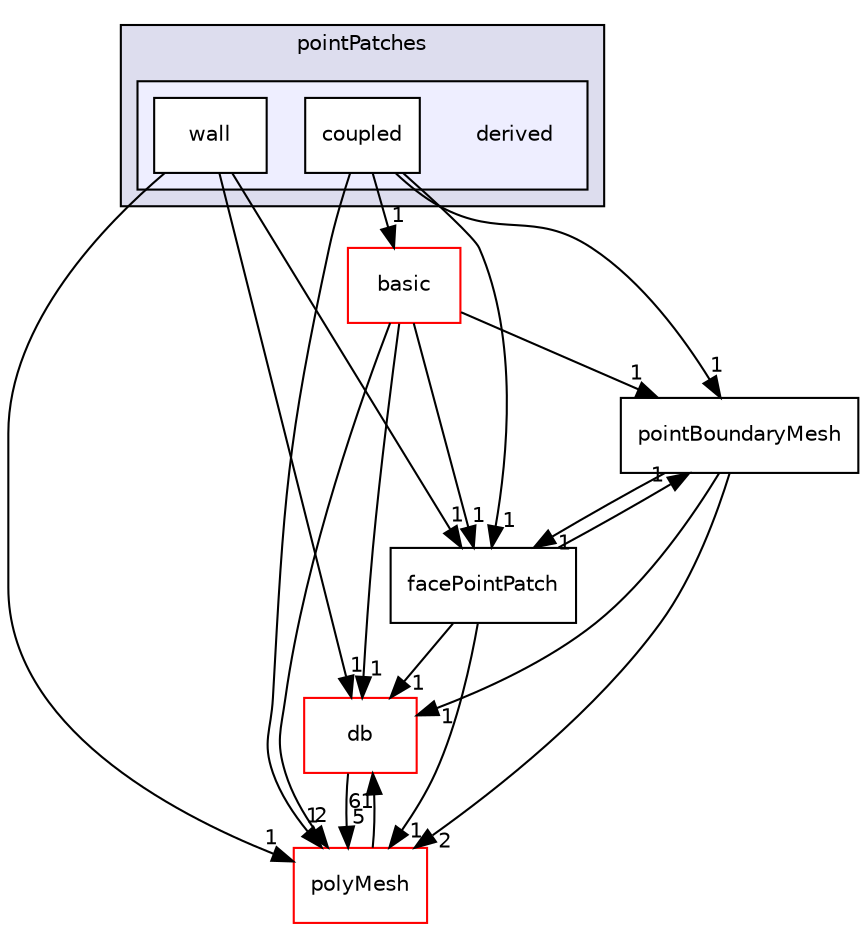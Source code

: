 digraph "src/OpenFOAM/meshes/pointMesh/pointPatches/derived" {
  bgcolor=transparent;
  compound=true
  node [ fontsize="10", fontname="Helvetica"];
  edge [ labelfontsize="10", labelfontname="Helvetica"];
  subgraph clusterdir_0b50d648241520de5cf03d68a603ea6e {
    graph [ bgcolor="#ddddee", pencolor="black", label="pointPatches" fontname="Helvetica", fontsize="10", URL="dir_0b50d648241520de5cf03d68a603ea6e.html"]
  subgraph clusterdir_6b19444c0799847dabb5332dceba8722 {
    graph [ bgcolor="#eeeeff", pencolor="black", label="" URL="dir_6b19444c0799847dabb5332dceba8722.html"];
    dir_6b19444c0799847dabb5332dceba8722 [shape=plaintext label="derived"];
    dir_4b88d7931e2373bdc5770f693e97c3ec [shape=box label="coupled" color="black" fillcolor="white" style="filled" URL="dir_4b88d7931e2373bdc5770f693e97c3ec.html"];
    dir_9933ed458ab108e208d8735a5fa523b4 [shape=box label="wall" color="black" fillcolor="white" style="filled" URL="dir_9933ed458ab108e208d8735a5fa523b4.html"];
  }
  }
  dir_63c634f7a7cfd679ac26c67fb30fc32f [shape=box label="db" color="red" URL="dir_63c634f7a7cfd679ac26c67fb30fc32f.html"];
  dir_b331248a108c86b71e58f49053a85c82 [shape=box label="pointBoundaryMesh" URL="dir_b331248a108c86b71e58f49053a85c82.html"];
  dir_0dd671b9b24893c9c3ff453a60d0022b [shape=box label="basic" color="red" URL="dir_0dd671b9b24893c9c3ff453a60d0022b.html"];
  dir_5e5a63cb97aae3d01c8e98f0c14953bc [shape=box label="polyMesh" color="red" URL="dir_5e5a63cb97aae3d01c8e98f0c14953bc.html"];
  dir_602eb11747eaf9b0ac10527ada580b7b [shape=box label="facePointPatch" URL="dir_602eb11747eaf9b0ac10527ada580b7b.html"];
  dir_4b88d7931e2373bdc5770f693e97c3ec->dir_b331248a108c86b71e58f49053a85c82 [headlabel="1", labeldistance=1.5 headhref="dir_002266_002249.html"];
  dir_4b88d7931e2373bdc5770f693e97c3ec->dir_0dd671b9b24893c9c3ff453a60d0022b [headlabel="1", labeldistance=1.5 headhref="dir_002266_002252.html"];
  dir_4b88d7931e2373bdc5770f693e97c3ec->dir_5e5a63cb97aae3d01c8e98f0c14953bc [headlabel="1", labeldistance=1.5 headhref="dir_002266_002270.html"];
  dir_4b88d7931e2373bdc5770f693e97c3ec->dir_602eb11747eaf9b0ac10527ada580b7b [headlabel="1", labeldistance=1.5 headhref="dir_002266_002268.html"];
  dir_b331248a108c86b71e58f49053a85c82->dir_63c634f7a7cfd679ac26c67fb30fc32f [headlabel="1", labeldistance=1.5 headhref="dir_002249_001952.html"];
  dir_b331248a108c86b71e58f49053a85c82->dir_5e5a63cb97aae3d01c8e98f0c14953bc [headlabel="2", labeldistance=1.5 headhref="dir_002249_002270.html"];
  dir_b331248a108c86b71e58f49053a85c82->dir_602eb11747eaf9b0ac10527ada580b7b [headlabel="1", labeldistance=1.5 headhref="dir_002249_002268.html"];
  dir_63c634f7a7cfd679ac26c67fb30fc32f->dir_5e5a63cb97aae3d01c8e98f0c14953bc [headlabel="5", labeldistance=1.5 headhref="dir_001952_002270.html"];
  dir_0dd671b9b24893c9c3ff453a60d0022b->dir_63c634f7a7cfd679ac26c67fb30fc32f [headlabel="1", labeldistance=1.5 headhref="dir_002252_001952.html"];
  dir_0dd671b9b24893c9c3ff453a60d0022b->dir_b331248a108c86b71e58f49053a85c82 [headlabel="1", labeldistance=1.5 headhref="dir_002252_002249.html"];
  dir_0dd671b9b24893c9c3ff453a60d0022b->dir_5e5a63cb97aae3d01c8e98f0c14953bc [headlabel="2", labeldistance=1.5 headhref="dir_002252_002270.html"];
  dir_0dd671b9b24893c9c3ff453a60d0022b->dir_602eb11747eaf9b0ac10527ada580b7b [headlabel="1", labeldistance=1.5 headhref="dir_002252_002268.html"];
  dir_5e5a63cb97aae3d01c8e98f0c14953bc->dir_63c634f7a7cfd679ac26c67fb30fc32f [headlabel="61", labeldistance=1.5 headhref="dir_002270_001952.html"];
  dir_9933ed458ab108e208d8735a5fa523b4->dir_63c634f7a7cfd679ac26c67fb30fc32f [headlabel="1", labeldistance=1.5 headhref="dir_002267_001952.html"];
  dir_9933ed458ab108e208d8735a5fa523b4->dir_5e5a63cb97aae3d01c8e98f0c14953bc [headlabel="1", labeldistance=1.5 headhref="dir_002267_002270.html"];
  dir_9933ed458ab108e208d8735a5fa523b4->dir_602eb11747eaf9b0ac10527ada580b7b [headlabel="1", labeldistance=1.5 headhref="dir_002267_002268.html"];
  dir_602eb11747eaf9b0ac10527ada580b7b->dir_63c634f7a7cfd679ac26c67fb30fc32f [headlabel="1", labeldistance=1.5 headhref="dir_002268_001952.html"];
  dir_602eb11747eaf9b0ac10527ada580b7b->dir_b331248a108c86b71e58f49053a85c82 [headlabel="1", labeldistance=1.5 headhref="dir_002268_002249.html"];
  dir_602eb11747eaf9b0ac10527ada580b7b->dir_5e5a63cb97aae3d01c8e98f0c14953bc [headlabel="1", labeldistance=1.5 headhref="dir_002268_002270.html"];
}
